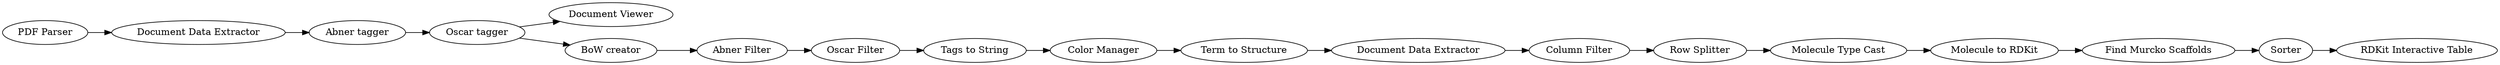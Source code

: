 digraph {
	"6264140155785261758_1" [label="PDF Parser"]
	"6264140155785261758_8" [label="Document Data Extractor"]
	"6264140155785261758_2" [label="Oscar tagger"]
	"6264140155785261758_13" [label="Molecule Type Cast"]
	"6264140155785261758_28" [label="Tags to String"]
	"6264140155785261758_31" [label="Row Splitter"]
	"6264140155785261758_15" [label="Document Data Extractor"]
	"6264140155785261758_4" [label="Oscar Filter"]
	"6264140155785261758_30" [label=Sorter]
	"6264140155785261758_7" [label="Abner Filter"]
	"6264140155785261758_27" [label="Color Manager"]
	"6264140155785261758_12" [label="Molecule to RDKit"]
	"6264140155785261758_5" [label="Document Viewer"]
	"6264140155785261758_6" [label="Abner tagger"]
	"6264140155785261758_19" [label="Find Murcko Scaffolds"]
	"6264140155785261758_14" [label="Column Filter"]
	"6264140155785261758_3" [label="BoW creator"]
	"6264140155785261758_29" [label="RDKit Interactive Table"]
	"6264140155785261758_9" [label="Term to Structure"]
	"6264140155785261758_6" -> "6264140155785261758_2"
	"6264140155785261758_9" -> "6264140155785261758_15"
	"6264140155785261758_3" -> "6264140155785261758_7"
	"6264140155785261758_12" -> "6264140155785261758_19"
	"6264140155785261758_1" -> "6264140155785261758_8"
	"6264140155785261758_27" -> "6264140155785261758_9"
	"6264140155785261758_2" -> "6264140155785261758_5"
	"6264140155785261758_7" -> "6264140155785261758_4"
	"6264140155785261758_2" -> "6264140155785261758_3"
	"6264140155785261758_19" -> "6264140155785261758_30"
	"6264140155785261758_31" -> "6264140155785261758_13"
	"6264140155785261758_4" -> "6264140155785261758_28"
	"6264140155785261758_15" -> "6264140155785261758_14"
	"6264140155785261758_30" -> "6264140155785261758_29"
	"6264140155785261758_28" -> "6264140155785261758_27"
	"6264140155785261758_13" -> "6264140155785261758_12"
	"6264140155785261758_14" -> "6264140155785261758_31"
	"6264140155785261758_8" -> "6264140155785261758_6"
	rankdir=LR
}
